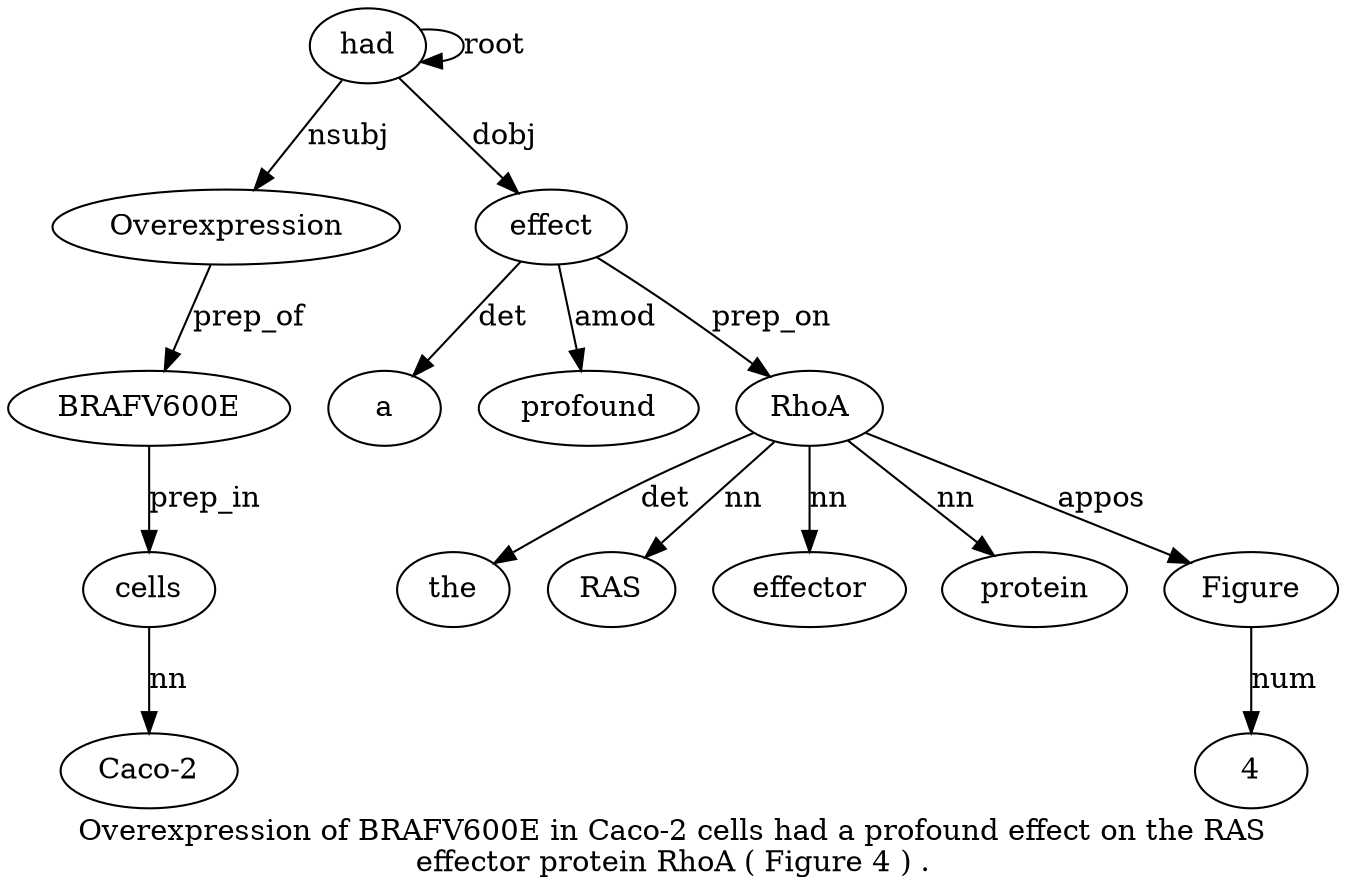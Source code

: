 digraph "Overexpression of BRAFV600E in Caco-2 cells had a profound effect on the RAS effector protein RhoA ( Figure 4 ) ." {
label="Overexpression of BRAFV600E in Caco-2 cells had a profound effect on the RAS
effector protein RhoA ( Figure 4 ) .";
had7 [style=filled, fillcolor=white, label=had];
Overexpression1 [style=filled, fillcolor=white, label=Overexpression];
had7 -> Overexpression1  [label=nsubj];
BRAFV600E3 [style=filled, fillcolor=white, label=BRAFV600E];
Overexpression1 -> BRAFV600E3  [label=prep_of];
cells6 [style=filled, fillcolor=white, label=cells];
"Caco-25" [style=filled, fillcolor=white, label="Caco-2"];
cells6 -> "Caco-25"  [label=nn];
BRAFV600E3 -> cells6  [label=prep_in];
had7 -> had7  [label=root];
effect10 [style=filled, fillcolor=white, label=effect];
a8 [style=filled, fillcolor=white, label=a];
effect10 -> a8  [label=det];
profound9 [style=filled, fillcolor=white, label=profound];
effect10 -> profound9  [label=amod];
had7 -> effect10  [label=dobj];
RhoA16 [style=filled, fillcolor=white, label=RhoA];
the12 [style=filled, fillcolor=white, label=the];
RhoA16 -> the12  [label=det];
RAS13 [style=filled, fillcolor=white, label=RAS];
RhoA16 -> RAS13  [label=nn];
effector14 [style=filled, fillcolor=white, label=effector];
RhoA16 -> effector14  [label=nn];
protein15 [style=filled, fillcolor=white, label=protein];
RhoA16 -> protein15  [label=nn];
effect10 -> RhoA16  [label=prep_on];
Figure18 [style=filled, fillcolor=white, label=Figure];
RhoA16 -> Figure18  [label=appos];
419 [style=filled, fillcolor=white, label=4];
Figure18 -> 419  [label=num];
}
